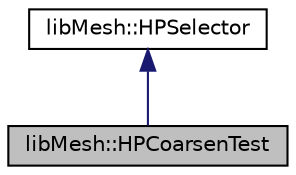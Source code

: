 digraph "libMesh::HPCoarsenTest"
{
 // INTERACTIVE_SVG=YES
  edge [fontname="Helvetica",fontsize="10",labelfontname="Helvetica",labelfontsize="10"];
  node [fontname="Helvetica",fontsize="10",shape=record];
  Node1 [label="libMesh::HPCoarsenTest",height=0.2,width=0.4,color="black", fillcolor="grey75", style="filled" fontcolor="black"];
  Node2 -> Node1 [dir="back",color="midnightblue",fontsize="10",style="solid",fontname="Helvetica"];
  Node2 [label="libMesh::HPSelector",height=0.2,width=0.4,color="black", fillcolor="white", style="filled",URL="$classlibMesh_1_1HPSelector.html",tooltip="Subclasses of this abstract base class choose between h refining and p elevation. ..."];
}
